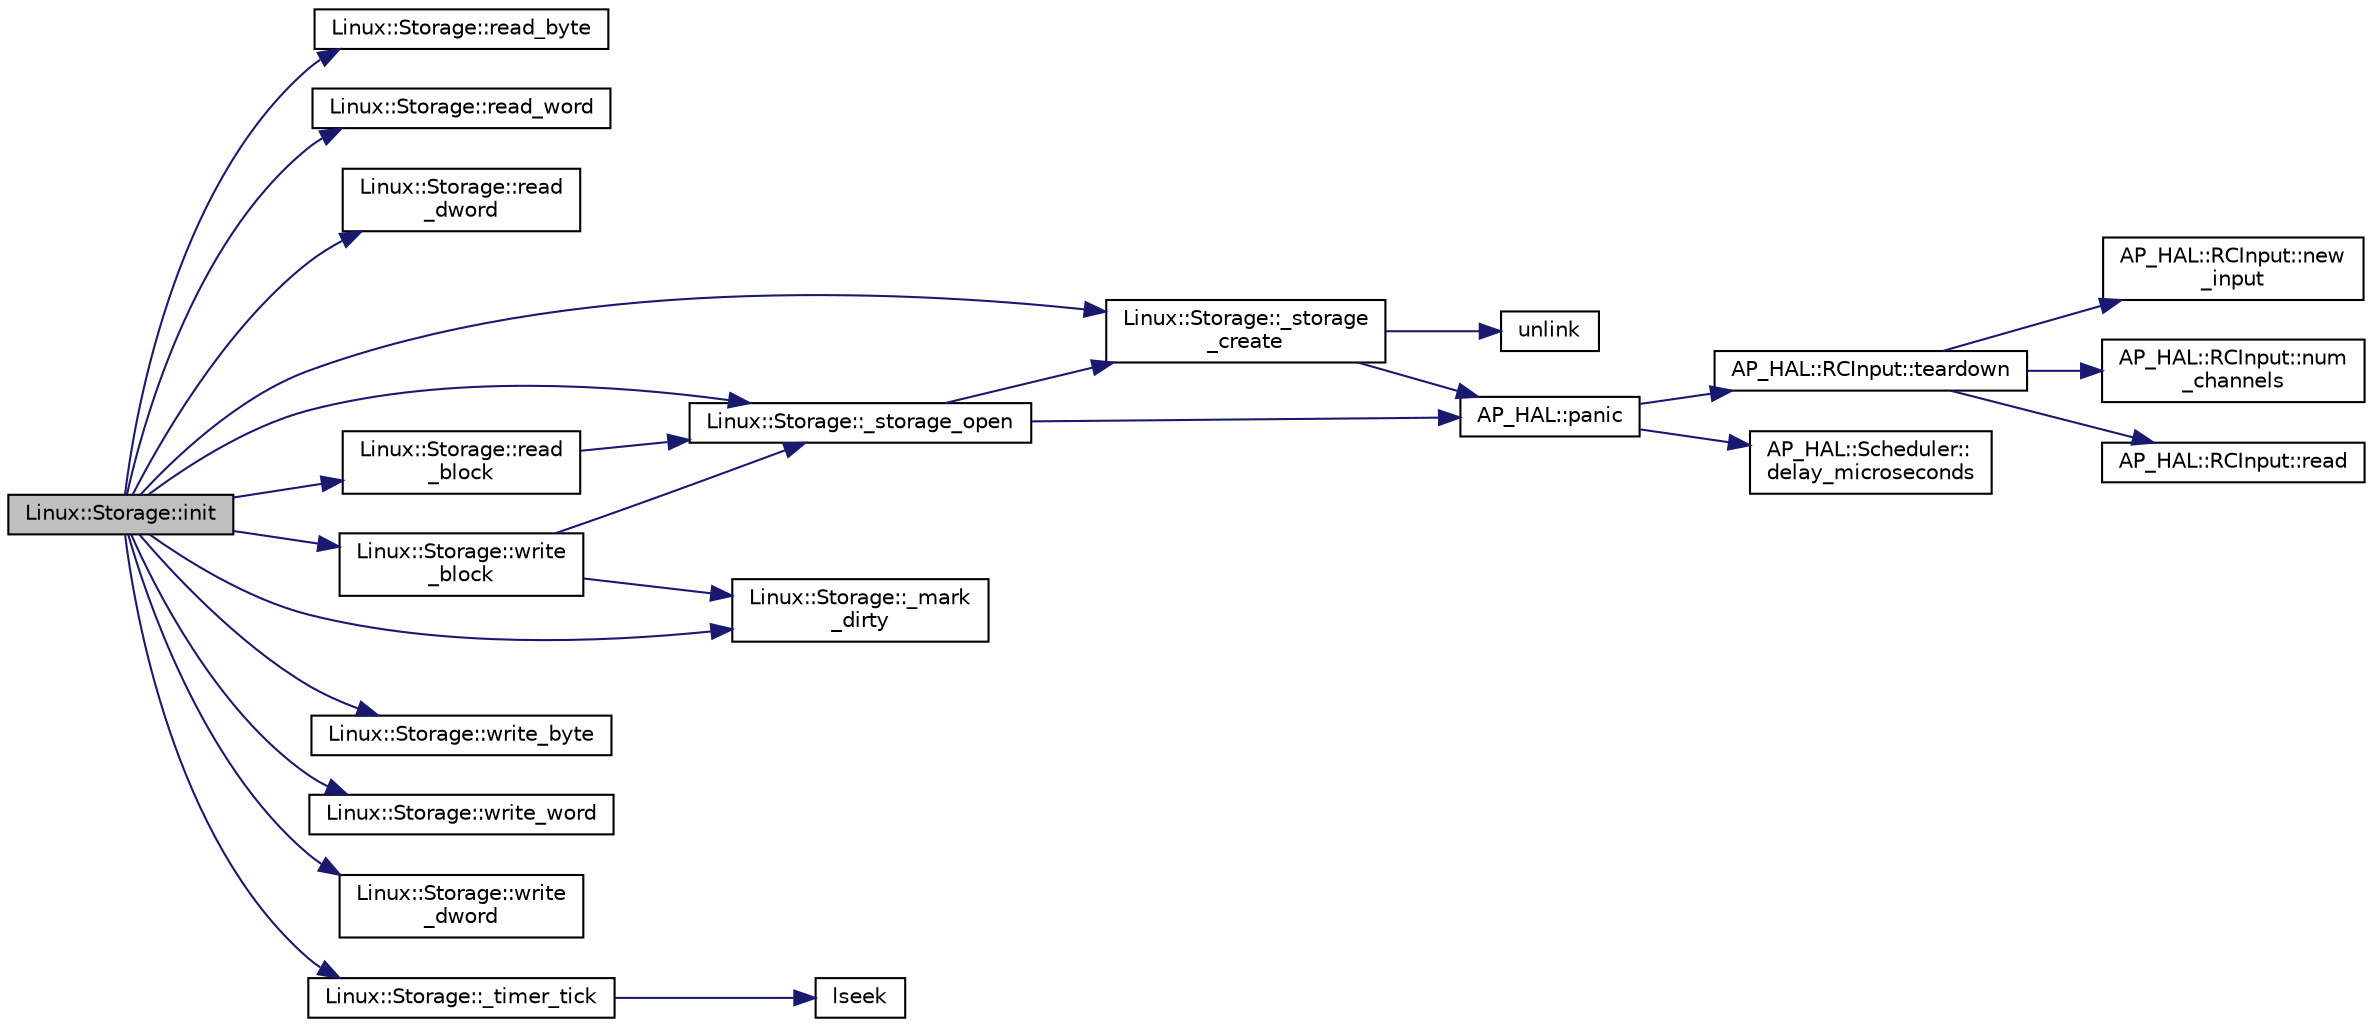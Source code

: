digraph "Linux::Storage::init"
{
 // INTERACTIVE_SVG=YES
  edge [fontname="Helvetica",fontsize="10",labelfontname="Helvetica",labelfontsize="10"];
  node [fontname="Helvetica",fontsize="10",shape=record];
  rankdir="LR";
  Node1 [label="Linux::Storage::init",height=0.2,width=0.4,color="black", fillcolor="grey75", style="filled", fontcolor="black"];
  Node1 -> Node2 [color="midnightblue",fontsize="10",style="solid",fontname="Helvetica"];
  Node2 [label="Linux::Storage::read_byte",height=0.2,width=0.4,color="black", fillcolor="white", style="filled",URL="$classLinux_1_1Storage.html#a146a90f47177f229f13d58236e9317db"];
  Node1 -> Node3 [color="midnightblue",fontsize="10",style="solid",fontname="Helvetica"];
  Node3 [label="Linux::Storage::read_word",height=0.2,width=0.4,color="black", fillcolor="white", style="filled",URL="$classLinux_1_1Storage.html#a549b0cae8fd00b927847119ada99caed"];
  Node1 -> Node4 [color="midnightblue",fontsize="10",style="solid",fontname="Helvetica"];
  Node4 [label="Linux::Storage::read\l_dword",height=0.2,width=0.4,color="black", fillcolor="white", style="filled",URL="$classLinux_1_1Storage.html#a54e23cdbfb7078847c628ff8df76c770"];
  Node1 -> Node5 [color="midnightblue",fontsize="10",style="solid",fontname="Helvetica"];
  Node5 [label="Linux::Storage::read\l_block",height=0.2,width=0.4,color="black", fillcolor="white", style="filled",URL="$classLinux_1_1Storage.html#a61138ade2a50e5731b493f84e7316879"];
  Node5 -> Node6 [color="midnightblue",fontsize="10",style="solid",fontname="Helvetica"];
  Node6 [label="Linux::Storage::_storage_open",height=0.2,width=0.4,color="black", fillcolor="white", style="filled",URL="$classLinux_1_1Storage.html#adf6fc2369946746d00bb2a7f86410258"];
  Node6 -> Node7 [color="midnightblue",fontsize="10",style="solid",fontname="Helvetica"];
  Node7 [label="Linux::Storage::_storage\l_create",height=0.2,width=0.4,color="black", fillcolor="white", style="filled",URL="$classLinux_1_1Storage.html#a476e598be2ced4294496ee01806dfeb1"];
  Node7 -> Node8 [color="midnightblue",fontsize="10",style="solid",fontname="Helvetica"];
  Node8 [label="unlink",height=0.2,width=0.4,color="black", fillcolor="white", style="filled",URL="$replace_8h.html#af3cee068f32a919cdd638e0578c1e5f8"];
  Node7 -> Node9 [color="midnightblue",fontsize="10",style="solid",fontname="Helvetica"];
  Node9 [label="AP_HAL::panic",height=0.2,width=0.4,color="black", fillcolor="white", style="filled",URL="$namespaceAP__HAL.html#a71832f03d849a0c088f04fc98d3c8143"];
  Node9 -> Node10 [color="midnightblue",fontsize="10",style="solid",fontname="Helvetica"];
  Node10 [label="AP_HAL::RCInput::teardown",height=0.2,width=0.4,color="black", fillcolor="white", style="filled",URL="$classAP__HAL_1_1RCInput.html#a2bea13d38f2b9ae8bf5193a3a69f0a31"];
  Node10 -> Node11 [color="midnightblue",fontsize="10",style="solid",fontname="Helvetica"];
  Node11 [label="AP_HAL::RCInput::new\l_input",height=0.2,width=0.4,color="black", fillcolor="white", style="filled",URL="$classAP__HAL_1_1RCInput.html#aee1fade33080edef83dd7db0fad0f7da"];
  Node10 -> Node12 [color="midnightblue",fontsize="10",style="solid",fontname="Helvetica"];
  Node12 [label="AP_HAL::RCInput::num\l_channels",height=0.2,width=0.4,color="black", fillcolor="white", style="filled",URL="$classAP__HAL_1_1RCInput.html#ae55f959c6115c1f41783af3a2b6c4fcd"];
  Node10 -> Node13 [color="midnightblue",fontsize="10",style="solid",fontname="Helvetica"];
  Node13 [label="AP_HAL::RCInput::read",height=0.2,width=0.4,color="black", fillcolor="white", style="filled",URL="$classAP__HAL_1_1RCInput.html#a078fd7e6d2e6a899009ec674a8e03498"];
  Node9 -> Node14 [color="midnightblue",fontsize="10",style="solid",fontname="Helvetica"];
  Node14 [label="AP_HAL::Scheduler::\ldelay_microseconds",height=0.2,width=0.4,color="black", fillcolor="white", style="filled",URL="$classAP__HAL_1_1Scheduler.html#a78c4f1b1f192ac1c99544b6cc8f099b0"];
  Node6 -> Node9 [color="midnightblue",fontsize="10",style="solid",fontname="Helvetica"];
  Node1 -> Node15 [color="midnightblue",fontsize="10",style="solid",fontname="Helvetica"];
  Node15 [label="Linux::Storage::write_byte",height=0.2,width=0.4,color="black", fillcolor="white", style="filled",URL="$classLinux_1_1Storage.html#a304bf59b1a71b90671e11366080c9afc"];
  Node1 -> Node16 [color="midnightblue",fontsize="10",style="solid",fontname="Helvetica"];
  Node16 [label="Linux::Storage::write_word",height=0.2,width=0.4,color="black", fillcolor="white", style="filled",URL="$classLinux_1_1Storage.html#a8345007bcb936944756485d3b732959c"];
  Node1 -> Node17 [color="midnightblue",fontsize="10",style="solid",fontname="Helvetica"];
  Node17 [label="Linux::Storage::write\l_dword",height=0.2,width=0.4,color="black", fillcolor="white", style="filled",URL="$classLinux_1_1Storage.html#a6316e995d628b1fb98236615a9fb9588"];
  Node1 -> Node18 [color="midnightblue",fontsize="10",style="solid",fontname="Helvetica"];
  Node18 [label="Linux::Storage::write\l_block",height=0.2,width=0.4,color="black", fillcolor="white", style="filled",URL="$classLinux_1_1Storage.html#a353a4b0d50191bb04405a1f62b0cbe7b"];
  Node18 -> Node6 [color="midnightblue",fontsize="10",style="solid",fontname="Helvetica"];
  Node18 -> Node19 [color="midnightblue",fontsize="10",style="solid",fontname="Helvetica"];
  Node19 [label="Linux::Storage::_mark\l_dirty",height=0.2,width=0.4,color="black", fillcolor="white", style="filled",URL="$classLinux_1_1Storage.html#a54862fa99ed88196746eb424b165ea8c"];
  Node1 -> Node20 [color="midnightblue",fontsize="10",style="solid",fontname="Helvetica"];
  Node20 [label="Linux::Storage::_timer_tick",height=0.2,width=0.4,color="black", fillcolor="white", style="filled",URL="$classLinux_1_1Storage.html#aecaf5bacd55e86bb750d764b45941d9c"];
  Node20 -> Node21 [color="midnightblue",fontsize="10",style="solid",fontname="Helvetica"];
  Node21 [label="lseek",height=0.2,width=0.4,color="black", fillcolor="white", style="filled",URL="$replace_8h.html#a5be409c8d98c21628b77dfb6b2b8f1e9"];
  Node1 -> Node19 [color="midnightblue",fontsize="10",style="solid",fontname="Helvetica"];
  Node1 -> Node7 [color="midnightblue",fontsize="10",style="solid",fontname="Helvetica"];
  Node1 -> Node6 [color="midnightblue",fontsize="10",style="solid",fontname="Helvetica"];
}
